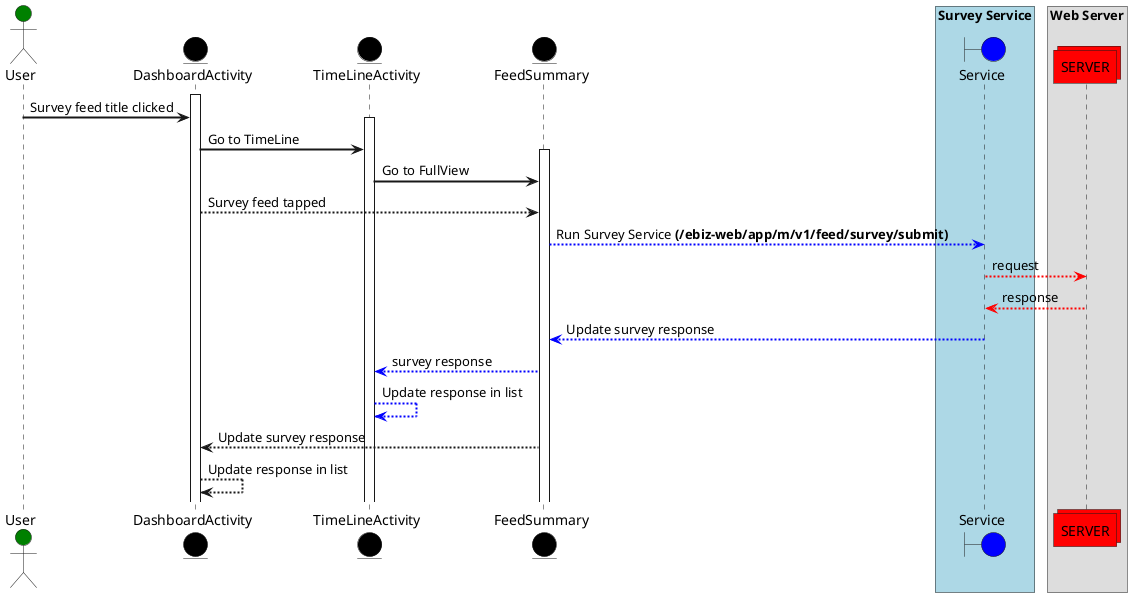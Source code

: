 @startuml
actor User #green
entity DashboardActivity #black
entity TimeLineActivity #black
entity FeedSummary as FullView #black
boundary Service #blue
box "Survey Service" #LightBlue
	participant Service
end box
collections SERVER #red
box "Web Server"
	participant SERVER
end box
skinparam sequenceArrowThickness 2
activate DashboardActivity
User -> DashboardActivity :Survey feed title clicked
activate TimeLineActivity
DashboardActivity ->TimeLineActivity: Go to TimeLine
activate FullView
TimeLineActivity -> FullView: Go to FullView
DashboardActivity --> FullView : Survey feed tapped
FullView --[#blue]>Service: Run Survey Service **(/ebiz-web/app/m/v1/feed/survey/submit)**
Service --[#red]> SERVER : request
SERVER --[#red]> Service : response
Service --[#blue]> FullView : Update survey response
FullView--[#blue]>TimeLineActivity :survey response
TimeLineActivity--[#blue]>TimeLineActivity :Update response in list
FullView --> DashboardActivity : Update survey response
DashboardActivity-->DashboardActivity :Update response in list

@enduml